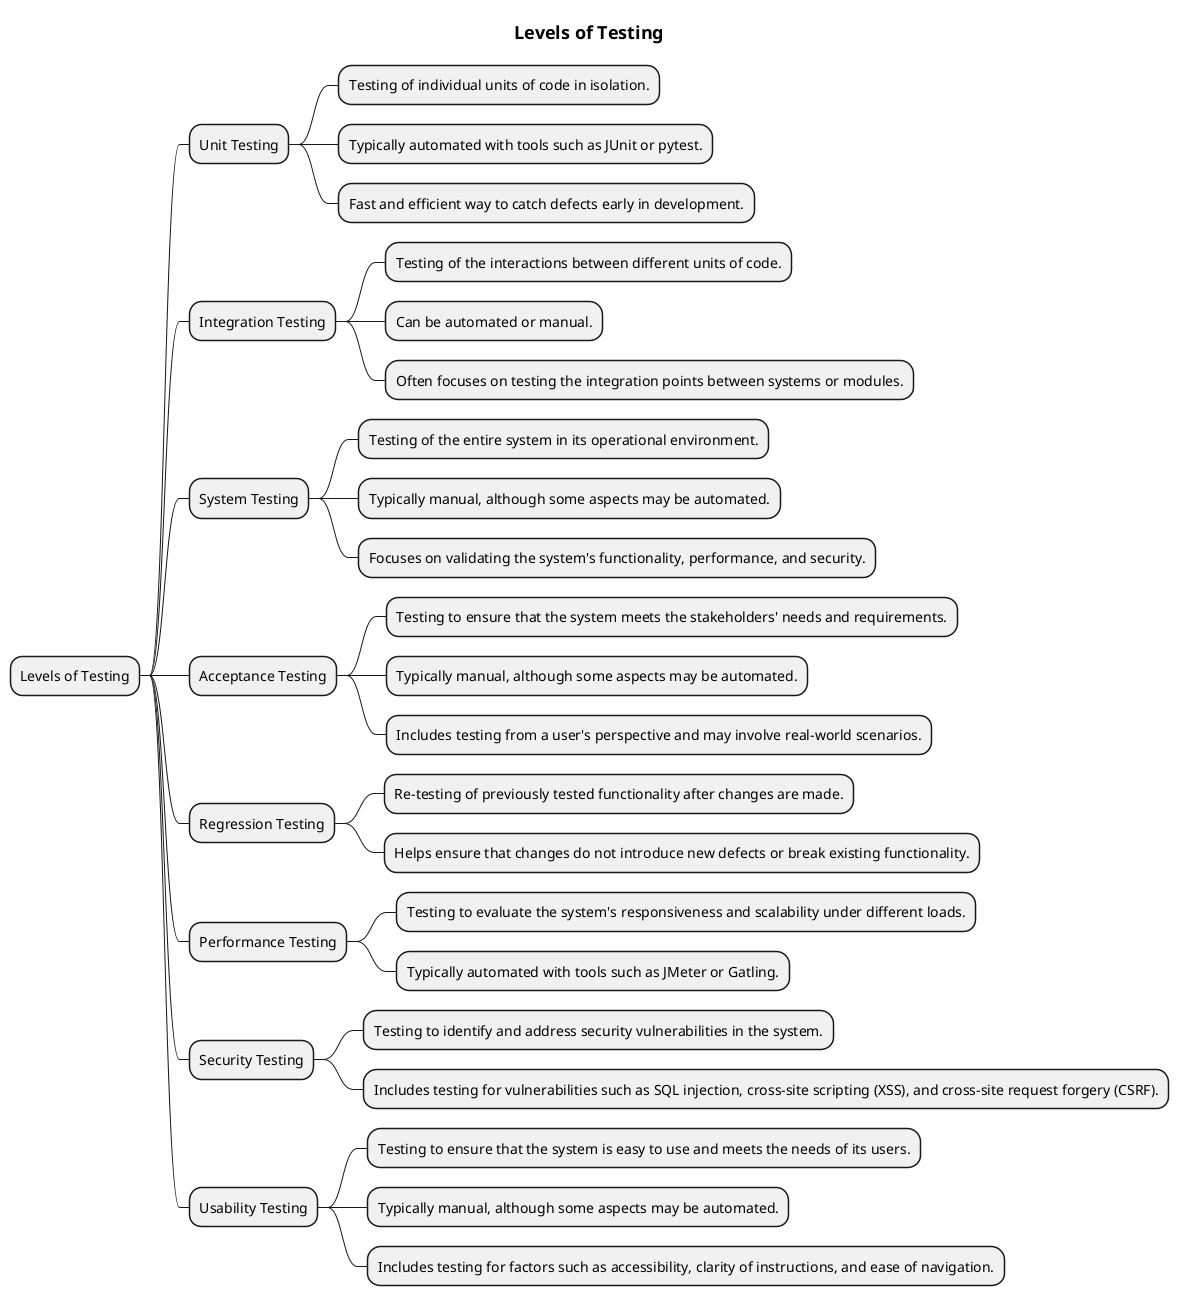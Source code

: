@startmindmap
title = Levels of Testing

* Levels of Testing

** Unit Testing
*** Testing of individual units of code in isolation.
*** Typically automated with tools such as JUnit or pytest.
*** Fast and efficient way to catch defects early in development.

** Integration Testing
*** Testing of the interactions between different units of code.
*** Can be automated or manual.
*** Often focuses on testing the integration points between systems or modules.

** System Testing
*** Testing of the entire system in its operational environment.
*** Typically manual, although some aspects may be automated.
*** Focuses on validating the system's functionality, performance, and security.

** Acceptance Testing
*** Testing to ensure that the system meets the stakeholders' needs and requirements.
*** Typically manual, although some aspects may be automated.
*** Includes testing from a user's perspective and may involve real-world scenarios.

** Regression Testing
*** Re-testing of previously tested functionality after changes are made.
*** Helps ensure that changes do not introduce new defects or break existing functionality.

** Performance Testing
*** Testing to evaluate the system's responsiveness and scalability under different loads.
*** Typically automated with tools such as JMeter or Gatling.

** Security Testing
*** Testing to identify and address security vulnerabilities in the system.
*** Includes testing for vulnerabilities such as SQL injection, cross-site scripting (XSS), and cross-site request forgery (CSRF).

** Usability Testing
*** Testing to ensure that the system is easy to use and meets the needs of its users.
*** Typically manual, although some aspects may be automated.
*** Includes testing for factors such as accessibility, clarity of instructions, and ease of navigation.

@endmindmap
